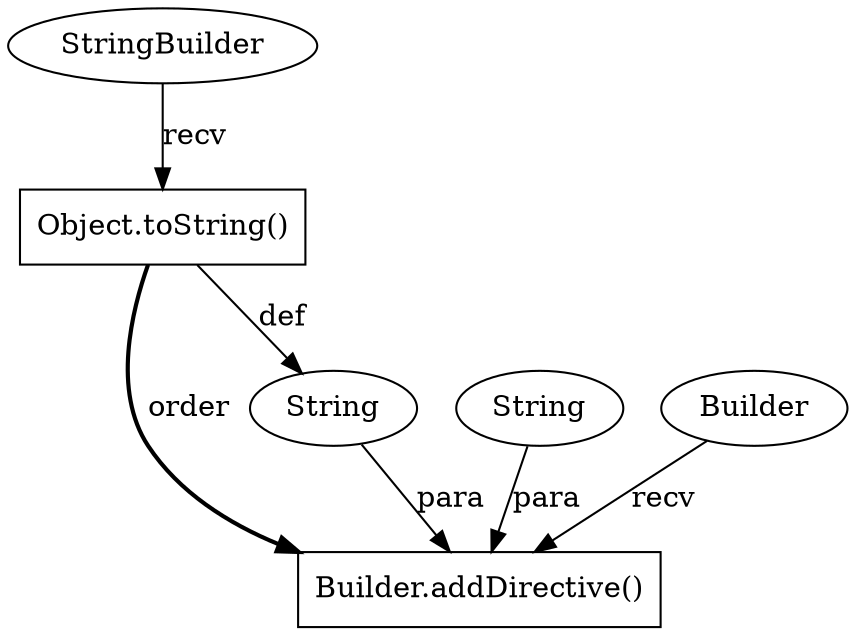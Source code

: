 digraph "AUG" {

  1 [ label="Builder.addDirective()" shape="box" ];
  2 [ label="String" shape="ellipse" ];
  3 [ label="Object.toString()" shape="box" ];
  4 [ label="String" shape="ellipse" ];
  5 [ label="Builder" shape="ellipse" ];
  6 [ label="StringBuilder" shape="ellipse" ];
  3 -> 1 [ label="order" style="bold" ];
  2 -> 1 [ label="para" style="solid" ];
  5 -> 1 [ label="recv" style="solid" ];
  4 -> 1 [ label="para" style="solid" ];
  3 -> 2 [ label="def" style="solid" ];
  6 -> 3 [ label="recv" style="solid" ];
}
